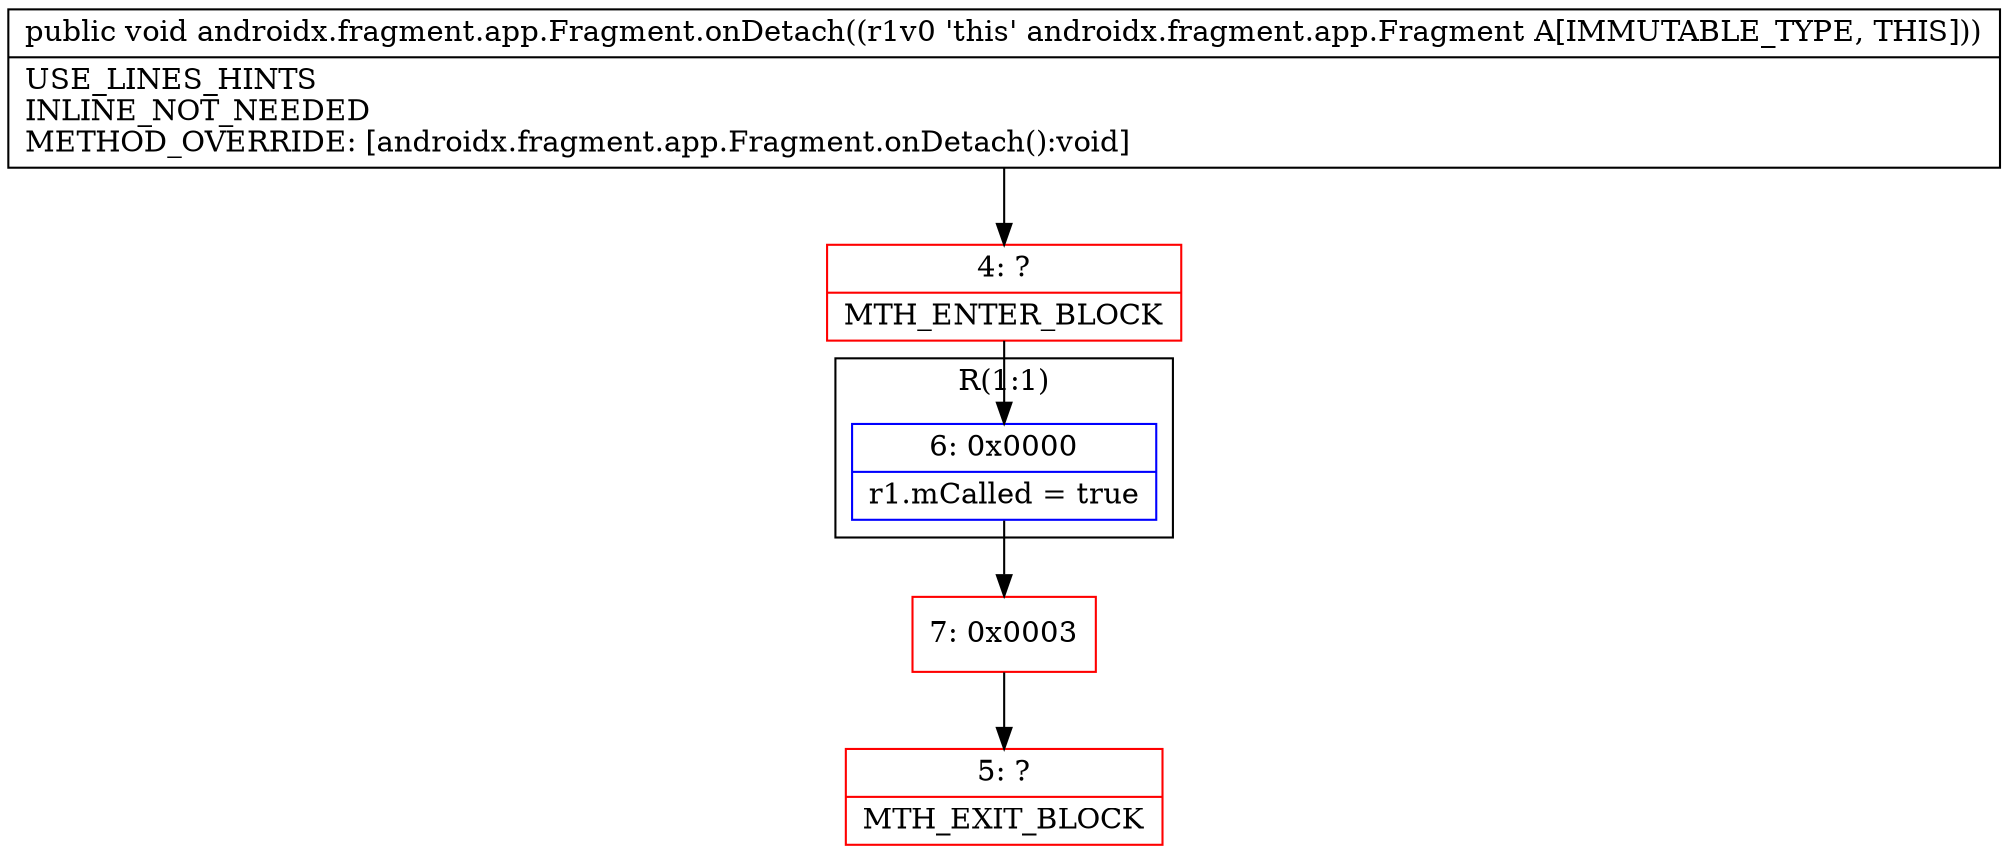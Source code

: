digraph "CFG forandroidx.fragment.app.Fragment.onDetach()V" {
subgraph cluster_Region_347608847 {
label = "R(1:1)";
node [shape=record,color=blue];
Node_6 [shape=record,label="{6\:\ 0x0000|r1.mCalled = true\l}"];
}
Node_4 [shape=record,color=red,label="{4\:\ ?|MTH_ENTER_BLOCK\l}"];
Node_7 [shape=record,color=red,label="{7\:\ 0x0003}"];
Node_5 [shape=record,color=red,label="{5\:\ ?|MTH_EXIT_BLOCK\l}"];
MethodNode[shape=record,label="{public void androidx.fragment.app.Fragment.onDetach((r1v0 'this' androidx.fragment.app.Fragment A[IMMUTABLE_TYPE, THIS]))  | USE_LINES_HINTS\lINLINE_NOT_NEEDED\lMETHOD_OVERRIDE: [androidx.fragment.app.Fragment.onDetach():void]\l}"];
MethodNode -> Node_4;Node_6 -> Node_7;
Node_4 -> Node_6;
Node_7 -> Node_5;
}

